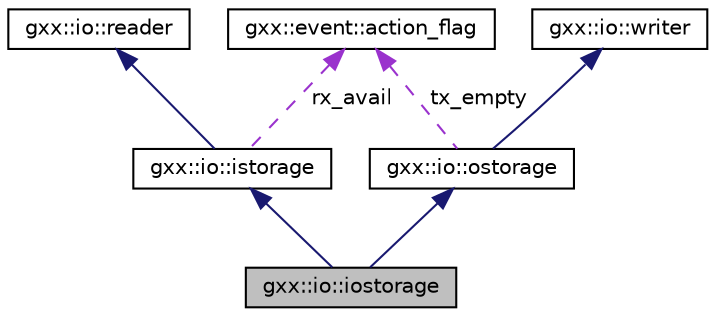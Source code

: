 digraph "gxx::io::iostorage"
{
  edge [fontname="Helvetica",fontsize="10",labelfontname="Helvetica",labelfontsize="10"];
  node [fontname="Helvetica",fontsize="10",shape=record];
  Node1 [label="gxx::io::iostorage",height=0.2,width=0.4,color="black", fillcolor="grey75", style="filled", fontcolor="black"];
  Node2 -> Node1 [dir="back",color="midnightblue",fontsize="10",style="solid",fontname="Helvetica"];
  Node2 [label="gxx::io::istorage",height=0.2,width=0.4,color="black", fillcolor="white", style="filled",URL="$structgxx_1_1io_1_1istorage.html"];
  Node3 -> Node2 [dir="back",color="midnightblue",fontsize="10",style="solid",fontname="Helvetica"];
  Node3 [label="gxx::io::reader",height=0.2,width=0.4,color="black", fillcolor="white", style="filled",URL="$structgxx_1_1io_1_1reader.html"];
  Node4 -> Node2 [dir="back",color="darkorchid3",fontsize="10",style="dashed",label=" rx_avail" ,fontname="Helvetica"];
  Node4 [label="gxx::event::action_flag",height=0.2,width=0.4,color="black", fillcolor="white", style="filled",URL="$classgxx_1_1event_1_1action__flag.html"];
  Node5 -> Node1 [dir="back",color="midnightblue",fontsize="10",style="solid",fontname="Helvetica"];
  Node5 [label="gxx::io::ostorage",height=0.2,width=0.4,color="black", fillcolor="white", style="filled",URL="$structgxx_1_1io_1_1ostorage.html"];
  Node6 -> Node5 [dir="back",color="midnightblue",fontsize="10",style="solid",fontname="Helvetica"];
  Node6 [label="gxx::io::writer",height=0.2,width=0.4,color="black", fillcolor="white", style="filled",URL="$structgxx_1_1io_1_1writer.html"];
  Node4 -> Node5 [dir="back",color="darkorchid3",fontsize="10",style="dashed",label=" tx_empty" ,fontname="Helvetica"];
}

